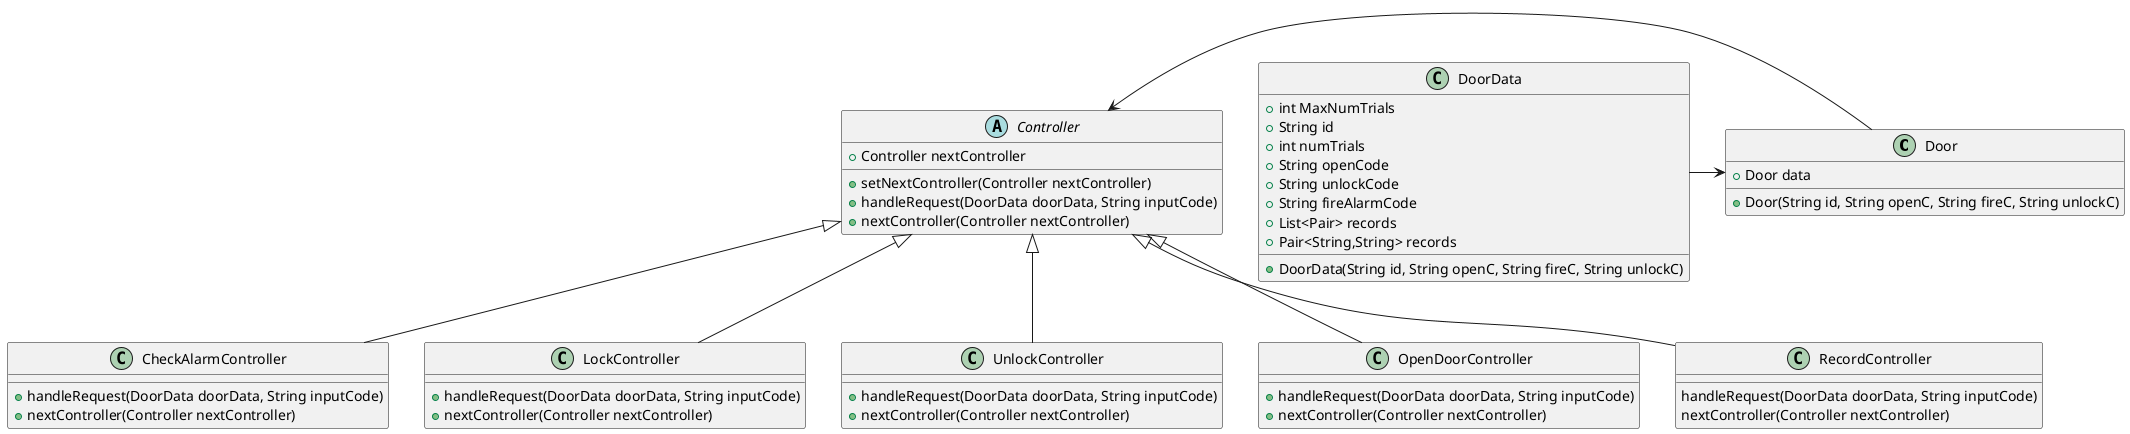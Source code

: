@startuml

class Door{
+Door data
+Door(String id, String openC, String fireC, String unlockC)
}

class DoorData{
+int MaxNumTrials
+String id
+int numTrials
+String openCode
+String unlockCode
+String fireAlarmCode
+List<Pair> records
+Pair<String,String> records
+DoorData(String id, String openC, String fireC, String unlockC)
}


abstract Controller{
+Controller nextController
+setNextController(Controller nextController)
+handleRequest(DoorData doorData, String inputCode)
+nextController(Controller nextController)
}

class CheckAlarmController {
+handleRequest(DoorData doorData, String inputCode)
+nextController(Controller nextController)
}
class LockController{
+handleRequest(DoorData doorData, String inputCode)
+nextController(Controller nextController)
}
class UnlockController{
+handleRequest(DoorData doorData, String inputCode)
+nextController(Controller nextController)
}

class OpenDoorController{
+handleRequest(DoorData doorData, String inputCode)
+nextController(Controller nextController)
}
class RecordController{
handleRequest(DoorData doorData, String inputCode)
nextController(Controller nextController)
}

Controller  <|-down- CheckAlarmController
Controller  <|-down-  LockController
Controller  <|-down-  UnlockController
Controller  <|-down-  OpenDoorController
Controller  <|-down-  RecordController

Door <-left- DoorData
Door -left-> Controller
@enduml


